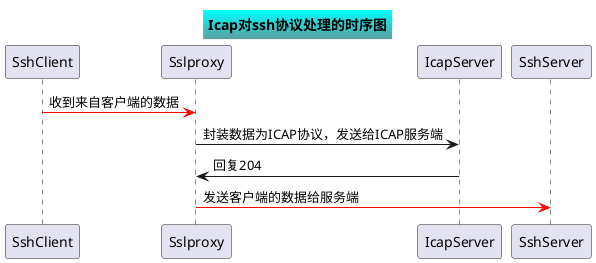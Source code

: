 @startuml
skinparam titleBackgroundColor Aqua-CadetBlue
title Icap对ssh协议处理的时序图
SshClient -[#red]> Sslproxy: 收到来自客户端的数据
Sslproxy -> IcapServer: 封装数据为ICAP协议，发送给ICAP服务端
IcapServer -> Sslproxy: 回复204
Sslproxy -[#red]> SshServer: 发送客户端的数据给服务端
@enduml